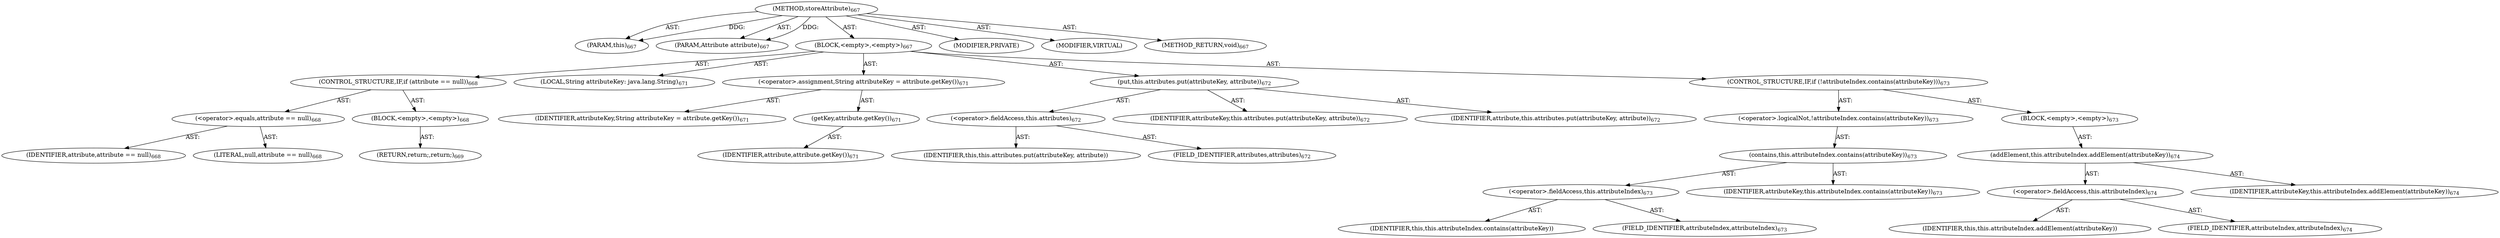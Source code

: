digraph "storeAttribute" {  
"111669149724" [label = <(METHOD,storeAttribute)<SUB>667</SUB>> ]
"115964117048" [label = <(PARAM,this)<SUB>667</SUB>> ]
"115964117049" [label = <(PARAM,Attribute attribute)<SUB>667</SUB>> ]
"25769803859" [label = <(BLOCK,&lt;empty&gt;,&lt;empty&gt;)<SUB>667</SUB>> ]
"47244640303" [label = <(CONTROL_STRUCTURE,IF,if (attribute == null))<SUB>668</SUB>> ]
"30064771470" [label = <(&lt;operator&gt;.equals,attribute == null)<SUB>668</SUB>> ]
"68719477035" [label = <(IDENTIFIER,attribute,attribute == null)<SUB>668</SUB>> ]
"90194313306" [label = <(LITERAL,null,attribute == null)<SUB>668</SUB>> ]
"25769803860" [label = <(BLOCK,&lt;empty&gt;,&lt;empty&gt;)<SUB>668</SUB>> ]
"146028888085" [label = <(RETURN,return;,return;)<SUB>669</SUB>> ]
"94489280558" [label = <(LOCAL,String attributeKey: java.lang.String)<SUB>671</SUB>> ]
"30064771471" [label = <(&lt;operator&gt;.assignment,String attributeKey = attribute.getKey())<SUB>671</SUB>> ]
"68719477036" [label = <(IDENTIFIER,attributeKey,String attributeKey = attribute.getKey())<SUB>671</SUB>> ]
"30064771472" [label = <(getKey,attribute.getKey())<SUB>671</SUB>> ]
"68719477037" [label = <(IDENTIFIER,attribute,attribute.getKey())<SUB>671</SUB>> ]
"30064771473" [label = <(put,this.attributes.put(attributeKey, attribute))<SUB>672</SUB>> ]
"30064771474" [label = <(&lt;operator&gt;.fieldAccess,this.attributes)<SUB>672</SUB>> ]
"68719477038" [label = <(IDENTIFIER,this,this.attributes.put(attributeKey, attribute))> ]
"55834574921" [label = <(FIELD_IDENTIFIER,attributes,attributes)<SUB>672</SUB>> ]
"68719477039" [label = <(IDENTIFIER,attributeKey,this.attributes.put(attributeKey, attribute))<SUB>672</SUB>> ]
"68719477040" [label = <(IDENTIFIER,attribute,this.attributes.put(attributeKey, attribute))<SUB>672</SUB>> ]
"47244640304" [label = <(CONTROL_STRUCTURE,IF,if (!attributeIndex.contains(attributeKey)))<SUB>673</SUB>> ]
"30064771475" [label = <(&lt;operator&gt;.logicalNot,!attributeIndex.contains(attributeKey))<SUB>673</SUB>> ]
"30064771476" [label = <(contains,this.attributeIndex.contains(attributeKey))<SUB>673</SUB>> ]
"30064771477" [label = <(&lt;operator&gt;.fieldAccess,this.attributeIndex)<SUB>673</SUB>> ]
"68719477041" [label = <(IDENTIFIER,this,this.attributeIndex.contains(attributeKey))> ]
"55834574922" [label = <(FIELD_IDENTIFIER,attributeIndex,attributeIndex)<SUB>673</SUB>> ]
"68719477042" [label = <(IDENTIFIER,attributeKey,this.attributeIndex.contains(attributeKey))<SUB>673</SUB>> ]
"25769803861" [label = <(BLOCK,&lt;empty&gt;,&lt;empty&gt;)<SUB>673</SUB>> ]
"30064771478" [label = <(addElement,this.attributeIndex.addElement(attributeKey))<SUB>674</SUB>> ]
"30064771479" [label = <(&lt;operator&gt;.fieldAccess,this.attributeIndex)<SUB>674</SUB>> ]
"68719477043" [label = <(IDENTIFIER,this,this.attributeIndex.addElement(attributeKey))> ]
"55834574923" [label = <(FIELD_IDENTIFIER,attributeIndex,attributeIndex)<SUB>674</SUB>> ]
"68719477044" [label = <(IDENTIFIER,attributeKey,this.attributeIndex.addElement(attributeKey))<SUB>674</SUB>> ]
"133143986258" [label = <(MODIFIER,PRIVATE)> ]
"133143986259" [label = <(MODIFIER,VIRTUAL)> ]
"128849018908" [label = <(METHOD_RETURN,void)<SUB>667</SUB>> ]
  "111669149724" -> "115964117048"  [ label = "AST: "] 
  "111669149724" -> "115964117049"  [ label = "AST: "] 
  "111669149724" -> "25769803859"  [ label = "AST: "] 
  "111669149724" -> "133143986258"  [ label = "AST: "] 
  "111669149724" -> "133143986259"  [ label = "AST: "] 
  "111669149724" -> "128849018908"  [ label = "AST: "] 
  "25769803859" -> "47244640303"  [ label = "AST: "] 
  "25769803859" -> "94489280558"  [ label = "AST: "] 
  "25769803859" -> "30064771471"  [ label = "AST: "] 
  "25769803859" -> "30064771473"  [ label = "AST: "] 
  "25769803859" -> "47244640304"  [ label = "AST: "] 
  "47244640303" -> "30064771470"  [ label = "AST: "] 
  "47244640303" -> "25769803860"  [ label = "AST: "] 
  "30064771470" -> "68719477035"  [ label = "AST: "] 
  "30064771470" -> "90194313306"  [ label = "AST: "] 
  "25769803860" -> "146028888085"  [ label = "AST: "] 
  "30064771471" -> "68719477036"  [ label = "AST: "] 
  "30064771471" -> "30064771472"  [ label = "AST: "] 
  "30064771472" -> "68719477037"  [ label = "AST: "] 
  "30064771473" -> "30064771474"  [ label = "AST: "] 
  "30064771473" -> "68719477039"  [ label = "AST: "] 
  "30064771473" -> "68719477040"  [ label = "AST: "] 
  "30064771474" -> "68719477038"  [ label = "AST: "] 
  "30064771474" -> "55834574921"  [ label = "AST: "] 
  "47244640304" -> "30064771475"  [ label = "AST: "] 
  "47244640304" -> "25769803861"  [ label = "AST: "] 
  "30064771475" -> "30064771476"  [ label = "AST: "] 
  "30064771476" -> "30064771477"  [ label = "AST: "] 
  "30064771476" -> "68719477042"  [ label = "AST: "] 
  "30064771477" -> "68719477041"  [ label = "AST: "] 
  "30064771477" -> "55834574922"  [ label = "AST: "] 
  "25769803861" -> "30064771478"  [ label = "AST: "] 
  "30064771478" -> "30064771479"  [ label = "AST: "] 
  "30064771478" -> "68719477044"  [ label = "AST: "] 
  "30064771479" -> "68719477043"  [ label = "AST: "] 
  "30064771479" -> "55834574923"  [ label = "AST: "] 
  "111669149724" -> "115964117048"  [ label = "DDG: "] 
  "111669149724" -> "115964117049"  [ label = "DDG: "] 
}
